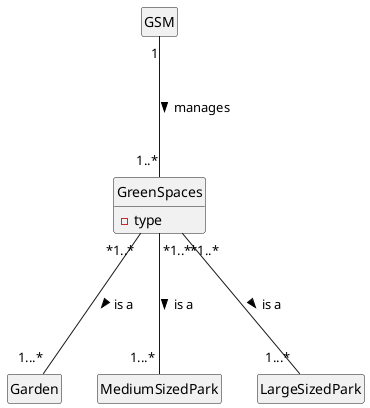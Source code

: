 @startuml

hide methods
hide circle
hide empty attributes
skinparam linetype polyline

class GSM {
}

class GreenSpaces {
  -type
}

GreenSpaces "*1..*"---"1...*" Garden : is a >
GreenSpaces "*1..*"---"1...*" MediumSizedPark : is a >
GreenSpaces "*1..*"---"1...*" LargeSizedPark : is a >

GSM "1"---"1..*" GreenSpaces : manages >

@enduml

